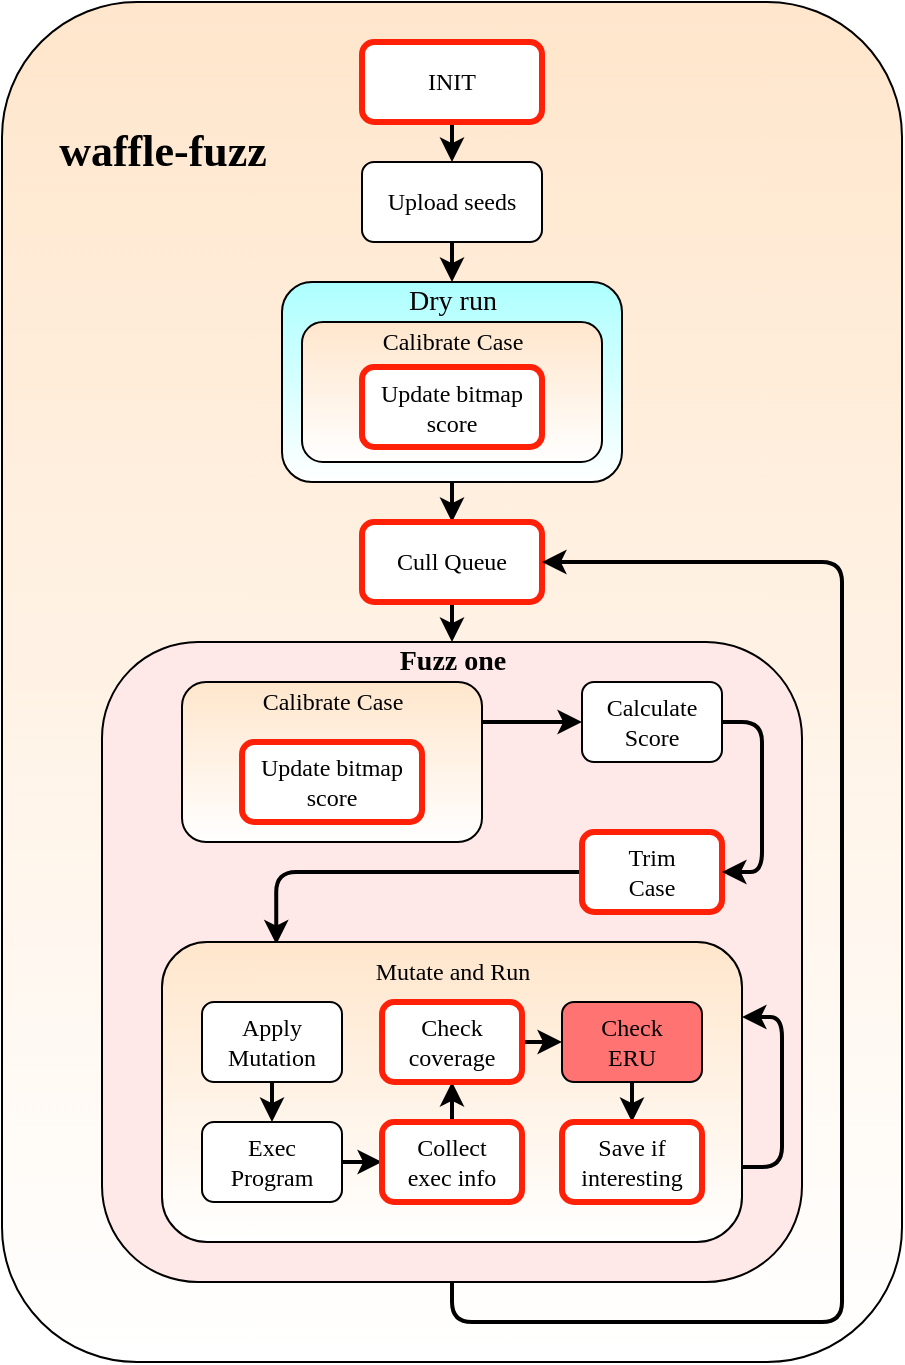 <mxfile>
    <diagram id="lKAGmuVP7pNokwguH7sa" name="Page-1">
        <mxGraphModel dx="1204" dy="1929" grid="1" gridSize="10" guides="1" tooltips="1" connect="1" arrows="1" fold="1" page="1" pageScale="1" pageWidth="827" pageHeight="1169" math="0" shadow="0">
            <root>
                <mxCell id="0"/>
                <mxCell id="1" parent="0"/>
                <mxCell id="4" value="" style="rounded=1;whiteSpace=wrap;html=1;gradientColor=#ffffff;fillColor=#FFE6CC;fontFamily=Georgia;" parent="1" vertex="1">
                    <mxGeometry x="70" y="-30" width="450" height="680" as="geometry"/>
                </mxCell>
                <mxCell id="61" style="edgeStyle=orthogonalEdgeStyle;rounded=1;orthogonalLoop=1;jettySize=auto;html=1;exitX=0.5;exitY=1;exitDx=0;exitDy=0;entryX=0.5;entryY=0;entryDx=0;entryDy=0;fontFamily=Georgia;fontSize=14;strokeWidth=2;" edge="1" parent="1" source="59" target="7">
                    <mxGeometry relative="1" as="geometry"/>
                </mxCell>
                <mxCell id="59" value="" style="rounded=1;whiteSpace=wrap;html=1;fontFamily=Georgia;gradientColor=#ffffff;fillColor=#ADFFFF;" vertex="1" parent="1">
                    <mxGeometry x="210" y="110" width="170" height="100" as="geometry"/>
                </mxCell>
                <mxCell id="64" style="edgeStyle=orthogonalEdgeStyle;rounded=1;orthogonalLoop=1;jettySize=auto;html=1;exitX=0.5;exitY=1;exitDx=0;exitDy=0;entryX=0.5;entryY=0;entryDx=0;entryDy=0;fontFamily=Georgia;fontSize=14;strokeWidth=2;" edge="1" parent="1" source="5" target="6">
                    <mxGeometry relative="1" as="geometry"/>
                </mxCell>
                <mxCell id="5" value="INIT" style="rounded=1;whiteSpace=wrap;html=1;fontFamily=Georgia;strokeColor=#FF2008;strokeWidth=3;" parent="1" vertex="1">
                    <mxGeometry x="250" y="-10" width="90" height="40" as="geometry"/>
                </mxCell>
                <mxCell id="63" style="edgeStyle=orthogonalEdgeStyle;rounded=1;orthogonalLoop=1;jettySize=auto;html=1;exitX=0.5;exitY=1;exitDx=0;exitDy=0;fontFamily=Georgia;fontSize=14;strokeWidth=2;" edge="1" parent="1" source="6" target="60">
                    <mxGeometry relative="1" as="geometry"/>
                </mxCell>
                <mxCell id="6" value="Upload seeds" style="rounded=1;whiteSpace=wrap;html=1;fontFamily=Georgia;" parent="1" vertex="1">
                    <mxGeometry x="250" y="50" width="90" height="40" as="geometry"/>
                </mxCell>
                <mxCell id="27" style="edgeStyle=orthogonalEdgeStyle;rounded=1;orthogonalLoop=1;jettySize=auto;html=1;exitX=0.5;exitY=1;exitDx=0;exitDy=0;entryX=0.5;entryY=0;entryDx=0;entryDy=0;strokeWidth=2;" edge="1" parent="1" source="7" target="8">
                    <mxGeometry relative="1" as="geometry"/>
                </mxCell>
                <mxCell id="7" value="Cull Queue" style="rounded=1;whiteSpace=wrap;html=1;fontFamily=Georgia;strokeColor=#FF2008;strokeWidth=3;glass=0;sketch=0;shadow=0;" parent="1" vertex="1">
                    <mxGeometry x="250" y="230" width="90" height="40" as="geometry"/>
                </mxCell>
                <mxCell id="44" style="edgeStyle=orthogonalEdgeStyle;orthogonalLoop=1;jettySize=auto;html=1;exitX=0.5;exitY=1;exitDx=0;exitDy=0;entryX=1;entryY=0.5;entryDx=0;entryDy=0;rounded=1;strokeWidth=2;" edge="1" parent="1" source="8" target="7">
                    <mxGeometry relative="1" as="geometry">
                        <Array as="points">
                            <mxPoint x="295" y="630"/>
                            <mxPoint x="490" y="630"/>
                            <mxPoint x="490" y="250"/>
                        </Array>
                    </mxGeometry>
                </mxCell>
                <mxCell id="8" value="" style="rounded=1;whiteSpace=wrap;html=1;fontFamily=Georgia;fillColor=#FFE8E8;" parent="1" vertex="1">
                    <mxGeometry x="120" y="290" width="350" height="320" as="geometry"/>
                </mxCell>
                <mxCell id="28" style="edgeStyle=orthogonalEdgeStyle;rounded=1;orthogonalLoop=1;jettySize=auto;html=1;exitX=1;exitY=0.25;exitDx=0;exitDy=0;entryX=0;entryY=0.5;entryDx=0;entryDy=0;strokeWidth=2;" edge="1" parent="1" source="9" target="11">
                    <mxGeometry relative="1" as="geometry"/>
                </mxCell>
                <mxCell id="9" value="" style="rounded=1;whiteSpace=wrap;html=1;fontFamily=Georgia;fillColor=#FFE6CC;gradientColor=#ffffff;" parent="1" vertex="1">
                    <mxGeometry x="160" y="310" width="150" height="80" as="geometry"/>
                </mxCell>
                <mxCell id="33" style="edgeStyle=orthogonalEdgeStyle;rounded=1;orthogonalLoop=1;jettySize=auto;html=1;exitX=0;exitY=0.5;exitDx=0;exitDy=0;strokeWidth=2;entryX=0.197;entryY=0.008;entryDx=0;entryDy=0;entryPerimeter=0;" edge="1" parent="1" source="10" target="12">
                    <mxGeometry relative="1" as="geometry">
                        <mxPoint x="201" y="441" as="targetPoint"/>
                        <Array as="points">
                            <mxPoint x="207" y="405"/>
                        </Array>
                    </mxGeometry>
                </mxCell>
                <mxCell id="10" value="Trim&lt;br&gt;Case" style="rounded=1;whiteSpace=wrap;html=1;fontFamily=Georgia;strokeColor=#FF2008;strokeWidth=3;" parent="1" vertex="1">
                    <mxGeometry x="360" y="385" width="70" height="40" as="geometry"/>
                </mxCell>
                <mxCell id="31" style="edgeStyle=orthogonalEdgeStyle;rounded=1;orthogonalLoop=1;jettySize=auto;html=1;exitX=1;exitY=0.5;exitDx=0;exitDy=0;entryX=1;entryY=0.5;entryDx=0;entryDy=0;strokeWidth=2;" edge="1" parent="1" source="11" target="10">
                    <mxGeometry relative="1" as="geometry"/>
                </mxCell>
                <mxCell id="11" value="Calculate&lt;br&gt;Score" style="rounded=1;whiteSpace=wrap;html=1;fontFamily=Georgia;" parent="1" vertex="1">
                    <mxGeometry x="360" y="310" width="70" height="40" as="geometry"/>
                </mxCell>
                <mxCell id="12" value="" style="rounded=1;whiteSpace=wrap;html=1;fillColor=#FFE6CC;gradientColor=#ffffff;fontFamily=Georgia;" parent="1" vertex="1">
                    <mxGeometry x="150" y="440" width="290" height="150" as="geometry"/>
                </mxCell>
                <mxCell id="39" style="edgeStyle=orthogonalEdgeStyle;rounded=0;orthogonalLoop=1;jettySize=auto;html=1;exitX=0.5;exitY=1;exitDx=0;exitDy=0;entryX=0.5;entryY=0;entryDx=0;entryDy=0;strokeWidth=2;" edge="1" parent="1" source="13" target="14">
                    <mxGeometry relative="1" as="geometry"/>
                </mxCell>
                <mxCell id="13" value="Apply&lt;br&gt;Mutation" style="rounded=1;whiteSpace=wrap;html=1;fontFamily=Georgia;" parent="1" vertex="1">
                    <mxGeometry x="170" y="470" width="70" height="40" as="geometry"/>
                </mxCell>
                <mxCell id="40" style="edgeStyle=orthogonalEdgeStyle;rounded=0;orthogonalLoop=1;jettySize=auto;html=1;exitX=1;exitY=0.5;exitDx=0;exitDy=0;entryX=0;entryY=0.5;entryDx=0;entryDy=0;strokeWidth=2;" edge="1" parent="1" source="14" target="15">
                    <mxGeometry relative="1" as="geometry"/>
                </mxCell>
                <mxCell id="14" value="Exec&lt;br&gt;Program" style="rounded=1;whiteSpace=wrap;html=1;fontFamily=Georgia;" parent="1" vertex="1">
                    <mxGeometry x="170" y="530" width="70" height="40" as="geometry"/>
                </mxCell>
                <mxCell id="41" style="edgeStyle=orthogonalEdgeStyle;rounded=0;orthogonalLoop=1;jettySize=auto;html=1;exitX=0.5;exitY=0;exitDx=0;exitDy=0;entryX=0.5;entryY=1;entryDx=0;entryDy=0;strokeWidth=2;" edge="1" parent="1" source="15" target="19">
                    <mxGeometry relative="1" as="geometry"/>
                </mxCell>
                <mxCell id="15" value="Collect&lt;br&gt;exec info" style="rounded=1;whiteSpace=wrap;html=1;fontFamily=Georgia;strokeColor=#FF2008;strokeWidth=3;" parent="1" vertex="1">
                    <mxGeometry x="260" y="530" width="70" height="40" as="geometry"/>
                </mxCell>
                <mxCell id="66" style="edgeStyle=orthogonalEdgeStyle;rounded=1;orthogonalLoop=1;jettySize=auto;html=1;exitX=0.5;exitY=1;exitDx=0;exitDy=0;entryX=0.5;entryY=0;entryDx=0;entryDy=0;fontFamily=Georgia;fontSize=14;strokeWidth=2;" edge="1" parent="1" source="16" target="17">
                    <mxGeometry relative="1" as="geometry"/>
                </mxCell>
                <mxCell id="16" value="Check&lt;br&gt;ERU" style="rounded=1;whiteSpace=wrap;html=1;fontFamily=Georgia;fillColor=#FF7373;" parent="1" vertex="1">
                    <mxGeometry x="350" y="470" width="70" height="40" as="geometry"/>
                </mxCell>
                <mxCell id="17" value="Save if&lt;br&gt;interesting" style="rounded=1;whiteSpace=wrap;html=1;fontFamily=Georgia;strokeColor=#FF2008;strokeWidth=3;" parent="1" vertex="1">
                    <mxGeometry x="350" y="530" width="70" height="40" as="geometry"/>
                </mxCell>
                <mxCell id="65" style="edgeStyle=orthogonalEdgeStyle;rounded=1;orthogonalLoop=1;jettySize=auto;html=1;exitX=1;exitY=0.5;exitDx=0;exitDy=0;entryX=0;entryY=0.5;entryDx=0;entryDy=0;fontFamily=Georgia;fontSize=14;strokeWidth=2;" edge="1" parent="1" source="19" target="16">
                    <mxGeometry relative="1" as="geometry"/>
                </mxCell>
                <mxCell id="19" value="Check coverage" style="rounded=1;whiteSpace=wrap;html=1;fontFamily=Georgia;strokeColor=#FF2008;strokeWidth=3;" parent="1" vertex="1">
                    <mxGeometry x="260" y="470" width="70" height="40" as="geometry"/>
                </mxCell>
                <mxCell id="20" value="&lt;font style=&quot;line-height: 100% ; font-size: 22px&quot;&gt;waffle-fuzz&lt;/font&gt;" style="text;html=1;align=center;verticalAlign=middle;resizable=0;points=[];autosize=1;strokeColor=none;fontFamily=Georgia;strokeWidth=1;fontSize=16;fontStyle=1;rotation=0;" parent="1" vertex="1">
                    <mxGeometry x="90" y="30" width="120" height="30" as="geometry"/>
                </mxCell>
                <mxCell id="21" value="Fuzz one" style="text;html=1;align=center;verticalAlign=middle;resizable=0;points=[];autosize=1;strokeColor=none;fontFamily=Georgia;fontSize=14;fontStyle=1;labelBackgroundColor=none;labelBorderColor=none;shadow=0;sketch=0;glass=0;" parent="1" vertex="1">
                    <mxGeometry x="260" y="290" width="70" height="20" as="geometry"/>
                </mxCell>
                <mxCell id="22" value="Mutate and Run" style="text;html=1;align=center;verticalAlign=middle;resizable=0;points=[];autosize=1;strokeColor=none;fontFamily=Georgia;" parent="1" vertex="1">
                    <mxGeometry x="250" y="445" width="90" height="20" as="geometry"/>
                </mxCell>
                <mxCell id="23" value="Calibrate Case" style="text;html=1;align=center;verticalAlign=middle;resizable=0;points=[];autosize=1;strokeColor=none;fontFamily=Georgia;" parent="1" vertex="1">
                    <mxGeometry x="190" y="310" width="90" height="20" as="geometry"/>
                </mxCell>
                <mxCell id="24" value="Update bitmap&lt;br&gt;score" style="rounded=1;whiteSpace=wrap;html=1;fontFamily=Georgia;strokeColor=#FF2008;strokeWidth=3;" vertex="1" parent="1">
                    <mxGeometry x="190" y="340" width="90" height="40" as="geometry"/>
                </mxCell>
                <mxCell id="55" style="edgeStyle=orthogonalEdgeStyle;rounded=1;orthogonalLoop=1;jettySize=auto;html=1;exitX=1;exitY=0.75;exitDx=0;exitDy=0;entryX=1;entryY=0.25;entryDx=0;entryDy=0;fontSize=14;strokeWidth=2;" edge="1" parent="1" source="12" target="12">
                    <mxGeometry relative="1" as="geometry"/>
                </mxCell>
                <mxCell id="56" value="" style="rounded=1;whiteSpace=wrap;html=1;fontFamily=Georgia;fillColor=#FFE6CC;gradientColor=#ffffff;" vertex="1" parent="1">
                    <mxGeometry x="220" y="130" width="150" height="70" as="geometry"/>
                </mxCell>
                <mxCell id="57" value="Calibrate Case" style="text;html=1;align=center;verticalAlign=middle;resizable=0;points=[];autosize=1;strokeColor=none;fontFamily=Georgia;" vertex="1" parent="1">
                    <mxGeometry x="250" y="130" width="90" height="20" as="geometry"/>
                </mxCell>
                <mxCell id="58" value="Update bitmap&lt;br&gt;score" style="rounded=1;whiteSpace=wrap;html=1;fontFamily=Georgia;strokeColor=#FF2008;strokeWidth=3;" vertex="1" parent="1">
                    <mxGeometry x="250" y="152.5" width="90" height="40" as="geometry"/>
                </mxCell>
                <mxCell id="60" value="Dry run" style="text;html=1;align=center;verticalAlign=middle;resizable=0;points=[];autosize=1;strokeColor=none;fontSize=14;fontFamily=Georgia;" vertex="1" parent="1">
                    <mxGeometry x="265" y="110" width="60" height="20" as="geometry"/>
                </mxCell>
            </root>
        </mxGraphModel>
    </diagram>
</mxfile>